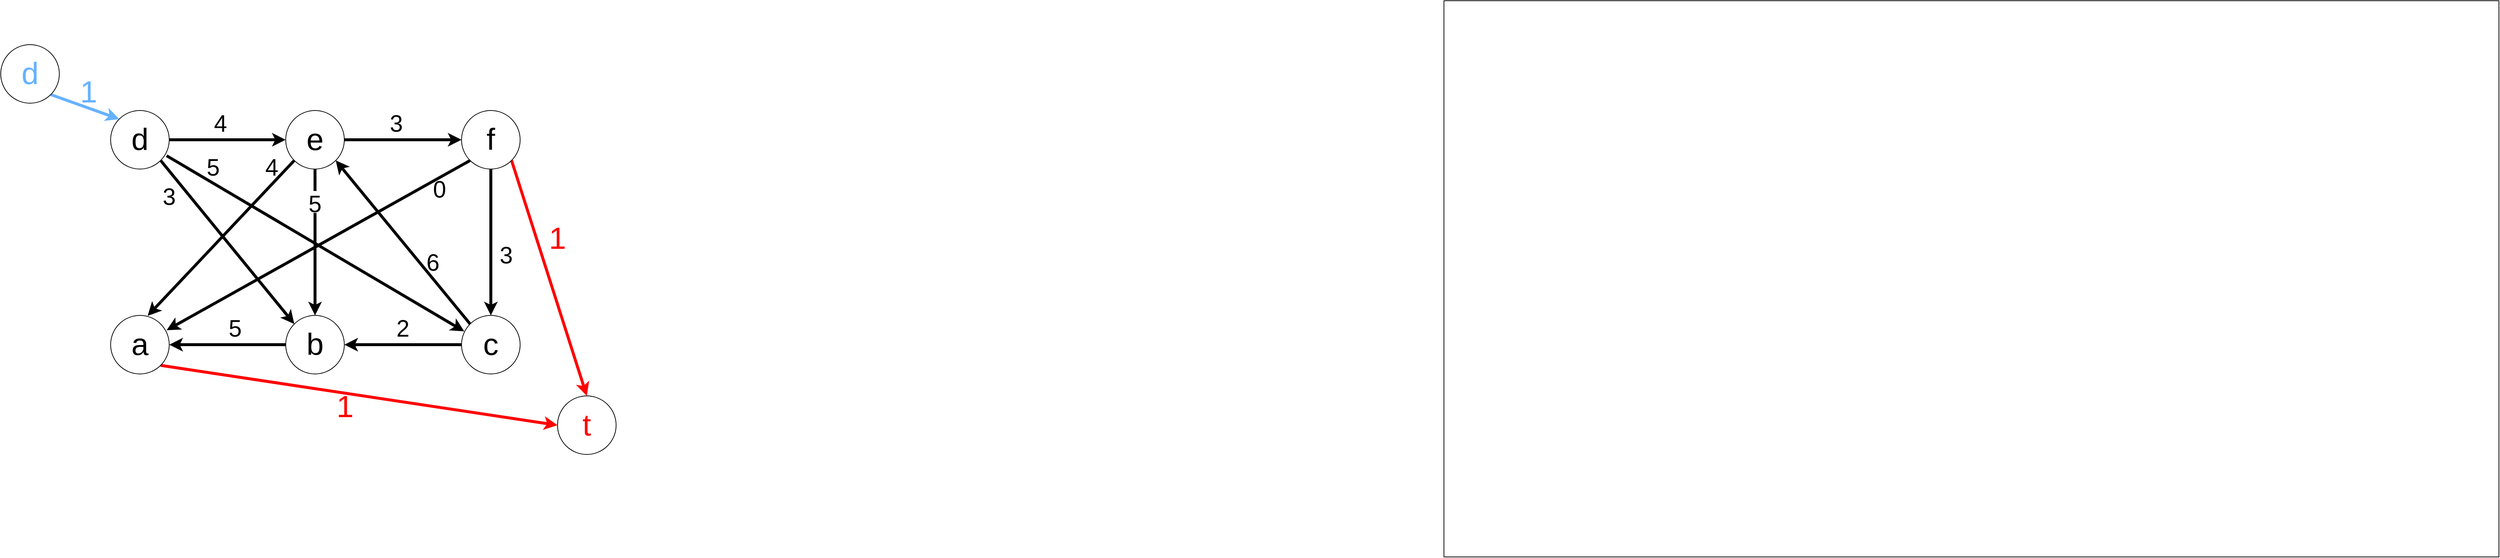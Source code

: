 <mxfile version="16.4.3" type="github">
  <diagram id="pN8iW42vIig4SbAahBh1" name="Page-1">
    <mxGraphModel dx="1609" dy="1644" grid="1" gridSize="10" guides="1" tooltips="1" connect="1" arrows="1" fold="1" page="1" pageScale="1" pageWidth="827" pageHeight="1169" math="0" shadow="0">
      <root>
        <mxCell id="0" />
        <mxCell id="1" parent="0" />
        <mxCell id="t6AakgpeuHOdJc6hbLbu-10" style="edgeStyle=none;rounded=0;orthogonalLoop=1;jettySize=auto;html=1;exitX=1;exitY=1;exitDx=0;exitDy=0;entryX=0;entryY=0.5;entryDx=0;entryDy=0;fontColor=#FF0000;strokeColor=#FF0000;strokeWidth=4;" edge="1" parent="1" source="1k6euswh9Xf4VPnlZ9CX-56" target="t6AakgpeuHOdJc6hbLbu-4">
          <mxGeometry relative="1" as="geometry" />
        </mxCell>
        <mxCell id="1k6euswh9Xf4VPnlZ9CX-56" value="&lt;font style=&quot;font-size: 42px&quot;&gt;a&lt;/font&gt;" style="ellipse;whiteSpace=wrap;html=1;aspect=fixed;" parent="1" vertex="1">
          <mxGeometry x="-250" y="90" width="80" height="80" as="geometry" />
        </mxCell>
        <mxCell id="1k6euswh9Xf4VPnlZ9CX-57" style="edgeStyle=none;rounded=1;orthogonalLoop=1;jettySize=auto;html=1;exitX=0;exitY=0.5;exitDx=0;exitDy=0;entryX=1;entryY=0.5;entryDx=0;entryDy=0;fontSize=42;strokeWidth=4;" parent="1" source="1k6euswh9Xf4VPnlZ9CX-72" target="1k6euswh9Xf4VPnlZ9CX-56" edge="1">
          <mxGeometry relative="1" as="geometry" />
        </mxCell>
        <mxCell id="1k6euswh9Xf4VPnlZ9CX-58" style="rounded=0;orthogonalLoop=1;jettySize=auto;html=1;fontSize=42;strokeWidth=4;exitX=0;exitY=0.5;exitDx=0;exitDy=0;entryX=1;entryY=0.5;entryDx=0;entryDy=0;" parent="1" source="1k6euswh9Xf4VPnlZ9CX-60" target="1k6euswh9Xf4VPnlZ9CX-72" edge="1">
          <mxGeometry relative="1" as="geometry">
            <mxPoint x="109" y="150" as="sourcePoint" />
            <mxPoint x="239" y="80" as="targetPoint" />
          </mxGeometry>
        </mxCell>
        <mxCell id="1k6euswh9Xf4VPnlZ9CX-59" style="rounded=1;orthogonalLoop=1;jettySize=auto;html=1;exitX=0;exitY=0;exitDx=0;exitDy=0;fontSize=42;strokeWidth=4;entryX=1;entryY=1;entryDx=0;entryDy=0;" parent="1" source="1k6euswh9Xf4VPnlZ9CX-60" target="1k6euswh9Xf4VPnlZ9CX-66" edge="1">
          <mxGeometry relative="1" as="geometry">
            <mxPoint x="-151" y="80" as="targetPoint" />
          </mxGeometry>
        </mxCell>
        <mxCell id="1k6euswh9Xf4VPnlZ9CX-60" value="&lt;span style=&quot;font-size: 42px&quot;&gt;c&lt;/span&gt;" style="ellipse;whiteSpace=wrap;html=1;aspect=fixed;" parent="1" vertex="1">
          <mxGeometry x="229" y="90" width="80" height="80" as="geometry" />
        </mxCell>
        <mxCell id="1k6euswh9Xf4VPnlZ9CX-61" style="orthogonalLoop=1;jettySize=auto;html=1;exitX=1;exitY=0.5;exitDx=0;exitDy=0;fontSize=42;strokeWidth=4;entryX=0;entryY=0.5;entryDx=0;entryDy=0;" parent="1" source="1k6euswh9Xf4VPnlZ9CX-62" target="1k6euswh9Xf4VPnlZ9CX-66" edge="1">
          <mxGeometry relative="1" as="geometry" />
        </mxCell>
        <mxCell id="1k6euswh9Xf4VPnlZ9CX-62" value="&lt;span style=&quot;font-size: 42px&quot;&gt;d&lt;/span&gt;" style="ellipse;whiteSpace=wrap;html=1;aspect=fixed;" parent="1" vertex="1">
          <mxGeometry x="-250" y="-190" width="80" height="80" as="geometry" />
        </mxCell>
        <mxCell id="1k6euswh9Xf4VPnlZ9CX-63" style="edgeStyle=orthogonalEdgeStyle;rounded=0;orthogonalLoop=1;jettySize=auto;html=1;exitX=0.5;exitY=1;exitDx=0;exitDy=0;entryX=0.5;entryY=0;entryDx=0;entryDy=0;fontSize=42;strokeWidth=4;startArrow=none;" parent="1" source="1k6euswh9Xf4VPnlZ9CX-84" target="1k6euswh9Xf4VPnlZ9CX-72" edge="1">
          <mxGeometry relative="1" as="geometry" />
        </mxCell>
        <mxCell id="1k6euswh9Xf4VPnlZ9CX-64" style="rounded=0;orthogonalLoop=1;jettySize=auto;html=1;exitX=1;exitY=0.5;exitDx=0;exitDy=0;fontSize=42;strokeWidth=4;entryX=0;entryY=0.5;entryDx=0;entryDy=0;" parent="1" source="1k6euswh9Xf4VPnlZ9CX-66" target="1k6euswh9Xf4VPnlZ9CX-69" edge="1">
          <mxGeometry relative="1" as="geometry">
            <mxPoint x="119" y="350" as="targetPoint" />
          </mxGeometry>
        </mxCell>
        <mxCell id="1k6euswh9Xf4VPnlZ9CX-65" style="edgeStyle=none;rounded=1;orthogonalLoop=1;jettySize=auto;html=1;exitX=0;exitY=1;exitDx=0;exitDy=0;entryX=0.632;entryY=0.008;entryDx=0;entryDy=0;fontSize=42;strokeWidth=4;entryPerimeter=0;" parent="1" source="1k6euswh9Xf4VPnlZ9CX-66" target="1k6euswh9Xf4VPnlZ9CX-56" edge="1">
          <mxGeometry relative="1" as="geometry" />
        </mxCell>
        <mxCell id="1k6euswh9Xf4VPnlZ9CX-66" value="&lt;span style=&quot;font-size: 42px&quot;&gt;e&lt;/span&gt;" style="ellipse;whiteSpace=wrap;html=1;aspect=fixed;" parent="1" vertex="1">
          <mxGeometry x="-11" y="-190" width="80" height="80" as="geometry" />
        </mxCell>
        <mxCell id="1k6euswh9Xf4VPnlZ9CX-67" style="rounded=0;orthogonalLoop=1;jettySize=auto;html=1;exitX=0.5;exitY=1;exitDx=0;exitDy=0;entryX=0.5;entryY=0;entryDx=0;entryDy=0;fontSize=42;strokeWidth=4;" parent="1" source="1k6euswh9Xf4VPnlZ9CX-69" target="1k6euswh9Xf4VPnlZ9CX-60" edge="1">
          <mxGeometry relative="1" as="geometry" />
        </mxCell>
        <mxCell id="1k6euswh9Xf4VPnlZ9CX-68" style="edgeStyle=none;orthogonalLoop=1;jettySize=auto;html=1;exitX=0;exitY=1;exitDx=0;exitDy=0;fontSize=42;strokeWidth=4;entryX=0.956;entryY=0.253;entryDx=0;entryDy=0;entryPerimeter=0;" parent="1" source="1k6euswh9Xf4VPnlZ9CX-69" target="1k6euswh9Xf4VPnlZ9CX-56" edge="1">
          <mxGeometry relative="1" as="geometry">
            <mxPoint x="-151" y="90" as="targetPoint" />
          </mxGeometry>
        </mxCell>
        <mxCell id="t6AakgpeuHOdJc6hbLbu-9" style="edgeStyle=none;rounded=0;orthogonalLoop=1;jettySize=auto;html=1;exitX=1;exitY=1;exitDx=0;exitDy=0;entryX=0.5;entryY=0;entryDx=0;entryDy=0;fontColor=#FF0000;strokeColor=#FF0000;strokeWidth=4;" edge="1" parent="1" source="1k6euswh9Xf4VPnlZ9CX-69" target="t6AakgpeuHOdJc6hbLbu-4">
          <mxGeometry relative="1" as="geometry" />
        </mxCell>
        <mxCell id="1k6euswh9Xf4VPnlZ9CX-69" value="&lt;span style=&quot;font-size: 42px&quot;&gt;f&lt;/span&gt;" style="ellipse;whiteSpace=wrap;html=1;aspect=fixed;" parent="1" vertex="1">
          <mxGeometry x="229" y="-190" width="80" height="80" as="geometry" />
        </mxCell>
        <mxCell id="1k6euswh9Xf4VPnlZ9CX-70" value="" style="endArrow=classic;html=1;rounded=0;fontSize=42;exitX=1;exitY=1;exitDx=0;exitDy=0;strokeWidth=4;entryX=0;entryY=0;entryDx=0;entryDy=0;" parent="1" source="1k6euswh9Xf4VPnlZ9CX-62" target="1k6euswh9Xf4VPnlZ9CX-72" edge="1">
          <mxGeometry width="50" height="50" relative="1" as="geometry">
            <mxPoint x="-111" y="200" as="sourcePoint" />
            <mxPoint x="259" y="20" as="targetPoint" />
          </mxGeometry>
        </mxCell>
        <mxCell id="1k6euswh9Xf4VPnlZ9CX-71" value="" style="endArrow=classic;html=1;rounded=0;fontSize=42;strokeWidth=4;entryX=0.047;entryY=0.273;entryDx=0;entryDy=0;exitX=0.956;exitY=0.773;exitDx=0;exitDy=0;exitPerimeter=0;entryPerimeter=0;" parent="1" source="1k6euswh9Xf4VPnlZ9CX-62" target="1k6euswh9Xf4VPnlZ9CX-60" edge="1">
          <mxGeometry width="50" height="50" relative="1" as="geometry">
            <mxPoint x="-141" y="-110" as="sourcePoint" />
            <mxPoint x="59" y="70" as="targetPoint" />
          </mxGeometry>
        </mxCell>
        <mxCell id="1k6euswh9Xf4VPnlZ9CX-72" value="&lt;span style=&quot;font-size: 42px&quot;&gt;b&lt;/span&gt;" style="ellipse;whiteSpace=wrap;html=1;aspect=fixed;" parent="1" vertex="1">
          <mxGeometry x="-11" y="90" width="80" height="80" as="geometry" />
        </mxCell>
        <mxCell id="1k6euswh9Xf4VPnlZ9CX-73" value="&lt;font color=&quot;#66b2ff&quot;&gt;1&lt;/font&gt;" style="text;html=1;strokeColor=none;fillColor=none;align=center;verticalAlign=middle;whiteSpace=wrap;rounded=0;fontSize=42;" parent="1" vertex="1">
          <mxGeometry x="-310" y="-230" width="60" height="30" as="geometry" />
        </mxCell>
        <mxCell id="1k6euswh9Xf4VPnlZ9CX-74" value="&lt;font color=&quot;#ff0000&quot;&gt;1&lt;/font&gt;" style="text;html=1;strokeColor=none;fillColor=none;align=center;verticalAlign=middle;whiteSpace=wrap;rounded=0;fontSize=42;" parent="1" vertex="1">
          <mxGeometry x="330" y="-30" width="60" height="30" as="geometry" />
        </mxCell>
        <mxCell id="1k6euswh9Xf4VPnlZ9CX-75" value="&lt;font color=&quot;#ff0000&quot;&gt;1&lt;/font&gt;" style="text;html=1;strokeColor=none;fillColor=none;align=center;verticalAlign=middle;whiteSpace=wrap;rounded=0;fontSize=42;" parent="1" vertex="1">
          <mxGeometry x="40" y="200" width="60" height="30" as="geometry" />
        </mxCell>
        <mxCell id="1k6euswh9Xf4VPnlZ9CX-76" value="&lt;font style=&quot;font-size: 32px&quot;&gt;0&lt;/font&gt;" style="text;html=1;strokeColor=none;fillColor=none;align=center;verticalAlign=middle;whiteSpace=wrap;rounded=0;fontSize=42;" parent="1" vertex="1">
          <mxGeometry x="169" y="-100" width="60" height="30" as="geometry" />
        </mxCell>
        <mxCell id="1k6euswh9Xf4VPnlZ9CX-77" value="&lt;font style=&quot;font-size: 32px&quot;&gt;3&lt;/font&gt;" style="text;html=1;strokeColor=none;fillColor=none;align=center;verticalAlign=middle;whiteSpace=wrap;rounded=0;fontSize=42;" parent="1" vertex="1">
          <mxGeometry x="110" y="-190" width="60" height="30" as="geometry" />
        </mxCell>
        <mxCell id="1k6euswh9Xf4VPnlZ9CX-78" value="&lt;font style=&quot;font-size: 32px&quot;&gt;3&lt;/font&gt;" style="text;html=1;strokeColor=none;fillColor=none;align=center;verticalAlign=middle;whiteSpace=wrap;rounded=0;fontSize=42;" parent="1" vertex="1">
          <mxGeometry x="260" y="-10" width="60" height="30" as="geometry" />
        </mxCell>
        <mxCell id="1k6euswh9Xf4VPnlZ9CX-79" value="&lt;font style=&quot;font-size: 32px&quot;&gt;6&lt;/font&gt;" style="text;html=1;strokeColor=none;fillColor=none;align=center;verticalAlign=middle;whiteSpace=wrap;rounded=0;fontSize=42;" parent="1" vertex="1">
          <mxGeometry x="160" width="60" height="30" as="geometry" />
        </mxCell>
        <mxCell id="1k6euswh9Xf4VPnlZ9CX-80" value="&lt;font style=&quot;font-size: 32px&quot;&gt;5&lt;/font&gt;" style="text;html=1;strokeColor=none;fillColor=none;align=center;verticalAlign=middle;whiteSpace=wrap;rounded=0;fontSize=42;" parent="1" vertex="1">
          <mxGeometry x="-140" y="-130" width="60" height="30" as="geometry" />
        </mxCell>
        <mxCell id="1k6euswh9Xf4VPnlZ9CX-81" value="&lt;font style=&quot;font-size: 32px&quot;&gt;4&lt;/font&gt;" style="text;html=1;strokeColor=none;fillColor=none;align=center;verticalAlign=middle;whiteSpace=wrap;rounded=0;fontSize=42;" parent="1" vertex="1">
          <mxGeometry x="-130" y="-190" width="60" height="30" as="geometry" />
        </mxCell>
        <mxCell id="1k6euswh9Xf4VPnlZ9CX-82" value="&lt;font style=&quot;font-size: 32px&quot;&gt;3&lt;/font&gt;" style="text;html=1;strokeColor=none;fillColor=none;align=center;verticalAlign=middle;whiteSpace=wrap;rounded=0;fontSize=42;" parent="1" vertex="1">
          <mxGeometry x="-200" y="-90" width="60" height="30" as="geometry" />
        </mxCell>
        <mxCell id="1k6euswh9Xf4VPnlZ9CX-83" value="&lt;font style=&quot;font-size: 32px&quot;&gt;4&lt;/font&gt;" style="text;html=1;strokeColor=none;fillColor=none;align=center;verticalAlign=middle;whiteSpace=wrap;rounded=0;fontSize=42;" parent="1" vertex="1">
          <mxGeometry x="-60" y="-130" width="60" height="30" as="geometry" />
        </mxCell>
        <mxCell id="1k6euswh9Xf4VPnlZ9CX-85" value="&lt;font style=&quot;font-size: 32px&quot;&gt;5&lt;/font&gt;" style="text;html=1;strokeColor=none;fillColor=none;align=center;verticalAlign=middle;whiteSpace=wrap;rounded=0;fontSize=42;" parent="1" vertex="1">
          <mxGeometry x="-110" y="90" width="60" height="30" as="geometry" />
        </mxCell>
        <mxCell id="1k6euswh9Xf4VPnlZ9CX-86" value="&lt;font style=&quot;font-size: 32px&quot;&gt;2&lt;/font&gt;" style="text;html=1;strokeColor=none;fillColor=none;align=center;verticalAlign=middle;whiteSpace=wrap;rounded=0;fontSize=42;" parent="1" vertex="1">
          <mxGeometry x="119" y="90" width="60" height="30" as="geometry" />
        </mxCell>
        <mxCell id="1k6euswh9Xf4VPnlZ9CX-104" value="" style="rounded=0;whiteSpace=wrap;html=1;fontSize=32;fontColor=#000000;fillColor=none;" parent="1" vertex="1">
          <mxGeometry x="1570" y="-340" width="1440" height="760" as="geometry" />
        </mxCell>
        <mxCell id="t6AakgpeuHOdJc6hbLbu-4" value="&lt;span style=&quot;font-size: 42px&quot;&gt;&lt;font color=&quot;#ff0000&quot;&gt;t&lt;/font&gt;&lt;/span&gt;" style="ellipse;whiteSpace=wrap;html=1;aspect=fixed;" vertex="1" parent="1">
          <mxGeometry x="360" y="200" width="80" height="80" as="geometry" />
        </mxCell>
        <mxCell id="t6AakgpeuHOdJc6hbLbu-12" style="edgeStyle=none;rounded=0;orthogonalLoop=1;jettySize=auto;html=1;exitX=1;exitY=1;exitDx=0;exitDy=0;entryX=0;entryY=0;entryDx=0;entryDy=0;fontColor=#FF0000;strokeColor=#66B2FF;strokeWidth=4;" edge="1" parent="1" source="t6AakgpeuHOdJc6hbLbu-11" target="1k6euswh9Xf4VPnlZ9CX-62">
          <mxGeometry relative="1" as="geometry" />
        </mxCell>
        <mxCell id="t6AakgpeuHOdJc6hbLbu-11" value="&lt;span style=&quot;font-size: 42px&quot;&gt;&lt;font color=&quot;#66b2ff&quot;&gt;d&lt;/font&gt;&lt;/span&gt;" style="ellipse;whiteSpace=wrap;html=1;aspect=fixed;" vertex="1" parent="1">
          <mxGeometry x="-400" y="-280" width="80" height="80" as="geometry" />
        </mxCell>
        <mxCell id="1k6euswh9Xf4VPnlZ9CX-84" value="&lt;font style=&quot;font-size: 32px&quot;&gt;5&lt;/font&gt;" style="text;html=1;strokeColor=none;fillColor=none;align=center;verticalAlign=middle;whiteSpace=wrap;rounded=0;fontSize=42;" parent="1" vertex="1">
          <mxGeometry x="-1" y="-80" width="60" height="30" as="geometry" />
        </mxCell>
        <mxCell id="t6AakgpeuHOdJc6hbLbu-13" value="" style="edgeStyle=orthogonalEdgeStyle;rounded=0;orthogonalLoop=1;jettySize=auto;html=1;exitX=0.5;exitY=1;exitDx=0;exitDy=0;entryX=0.5;entryY=0;entryDx=0;entryDy=0;fontSize=42;strokeWidth=4;endArrow=none;" edge="1" parent="1" source="1k6euswh9Xf4VPnlZ9CX-66" target="1k6euswh9Xf4VPnlZ9CX-84">
          <mxGeometry relative="1" as="geometry">
            <mxPoint x="29" y="-110" as="sourcePoint" />
            <mxPoint x="29" y="90" as="targetPoint" />
          </mxGeometry>
        </mxCell>
      </root>
    </mxGraphModel>
  </diagram>
</mxfile>
